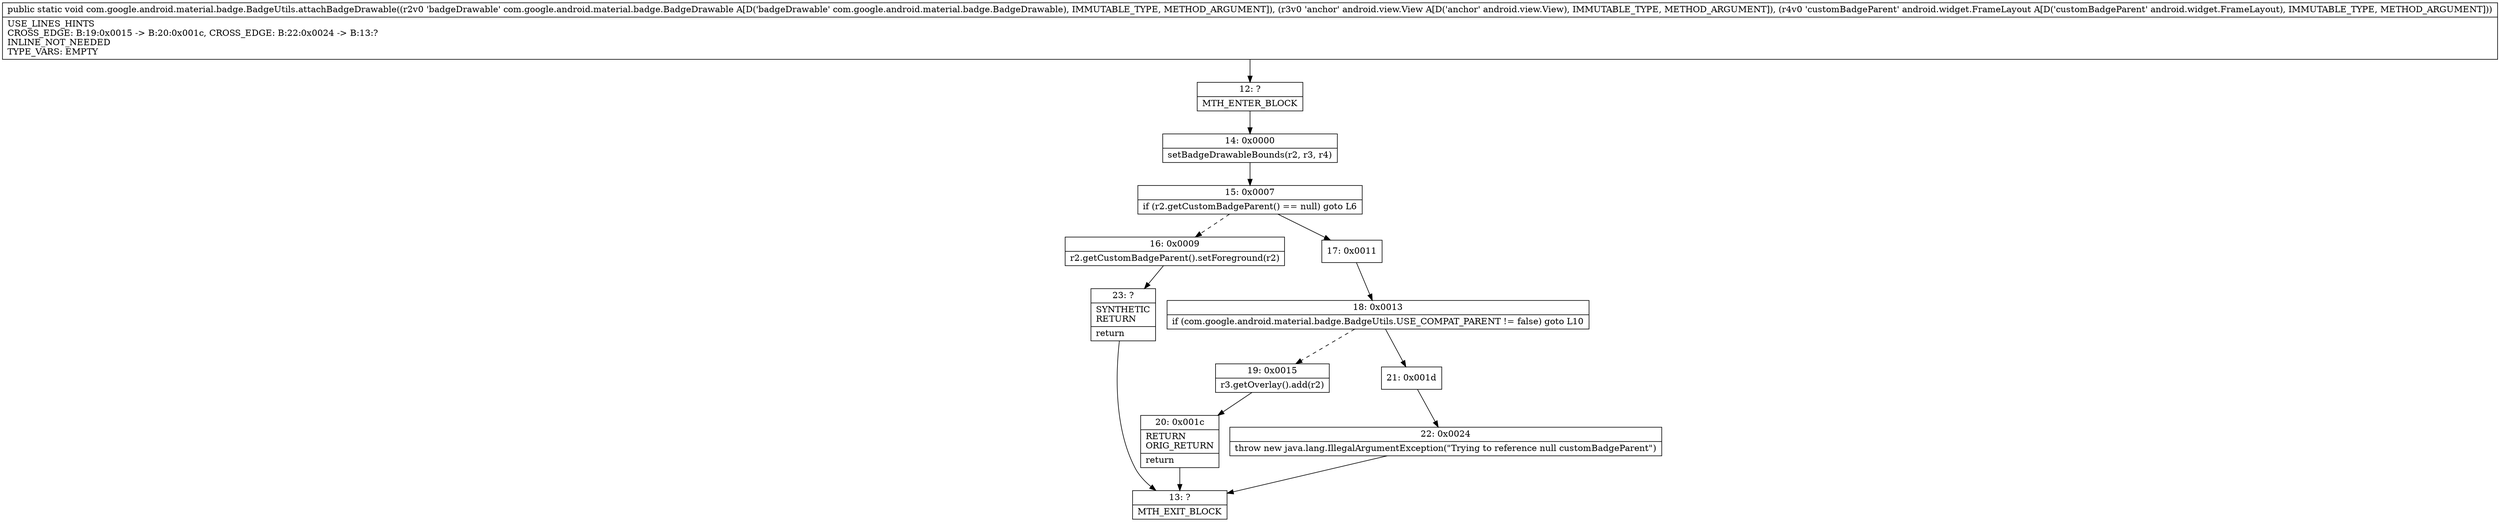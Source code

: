 digraph "CFG forcom.google.android.material.badge.BadgeUtils.attachBadgeDrawable(Lcom\/google\/android\/material\/badge\/BadgeDrawable;Landroid\/view\/View;Landroid\/widget\/FrameLayout;)V" {
Node_12 [shape=record,label="{12\:\ ?|MTH_ENTER_BLOCK\l}"];
Node_14 [shape=record,label="{14\:\ 0x0000|setBadgeDrawableBounds(r2, r3, r4)\l}"];
Node_15 [shape=record,label="{15\:\ 0x0007|if (r2.getCustomBadgeParent() == null) goto L6\l}"];
Node_16 [shape=record,label="{16\:\ 0x0009|r2.getCustomBadgeParent().setForeground(r2)\l}"];
Node_23 [shape=record,label="{23\:\ ?|SYNTHETIC\lRETURN\l|return\l}"];
Node_13 [shape=record,label="{13\:\ ?|MTH_EXIT_BLOCK\l}"];
Node_17 [shape=record,label="{17\:\ 0x0011}"];
Node_18 [shape=record,label="{18\:\ 0x0013|if (com.google.android.material.badge.BadgeUtils.USE_COMPAT_PARENT != false) goto L10\l}"];
Node_19 [shape=record,label="{19\:\ 0x0015|r3.getOverlay().add(r2)\l}"];
Node_20 [shape=record,label="{20\:\ 0x001c|RETURN\lORIG_RETURN\l|return\l}"];
Node_21 [shape=record,label="{21\:\ 0x001d}"];
Node_22 [shape=record,label="{22\:\ 0x0024|throw new java.lang.IllegalArgumentException(\"Trying to reference null customBadgeParent\")\l}"];
MethodNode[shape=record,label="{public static void com.google.android.material.badge.BadgeUtils.attachBadgeDrawable((r2v0 'badgeDrawable' com.google.android.material.badge.BadgeDrawable A[D('badgeDrawable' com.google.android.material.badge.BadgeDrawable), IMMUTABLE_TYPE, METHOD_ARGUMENT]), (r3v0 'anchor' android.view.View A[D('anchor' android.view.View), IMMUTABLE_TYPE, METHOD_ARGUMENT]), (r4v0 'customBadgeParent' android.widget.FrameLayout A[D('customBadgeParent' android.widget.FrameLayout), IMMUTABLE_TYPE, METHOD_ARGUMENT]))  | USE_LINES_HINTS\lCROSS_EDGE: B:19:0x0015 \-\> B:20:0x001c, CROSS_EDGE: B:22:0x0024 \-\> B:13:?\lINLINE_NOT_NEEDED\lTYPE_VARS: EMPTY\l}"];
MethodNode -> Node_12;Node_12 -> Node_14;
Node_14 -> Node_15;
Node_15 -> Node_16[style=dashed];
Node_15 -> Node_17;
Node_16 -> Node_23;
Node_23 -> Node_13;
Node_17 -> Node_18;
Node_18 -> Node_19[style=dashed];
Node_18 -> Node_21;
Node_19 -> Node_20;
Node_20 -> Node_13;
Node_21 -> Node_22;
Node_22 -> Node_13;
}

